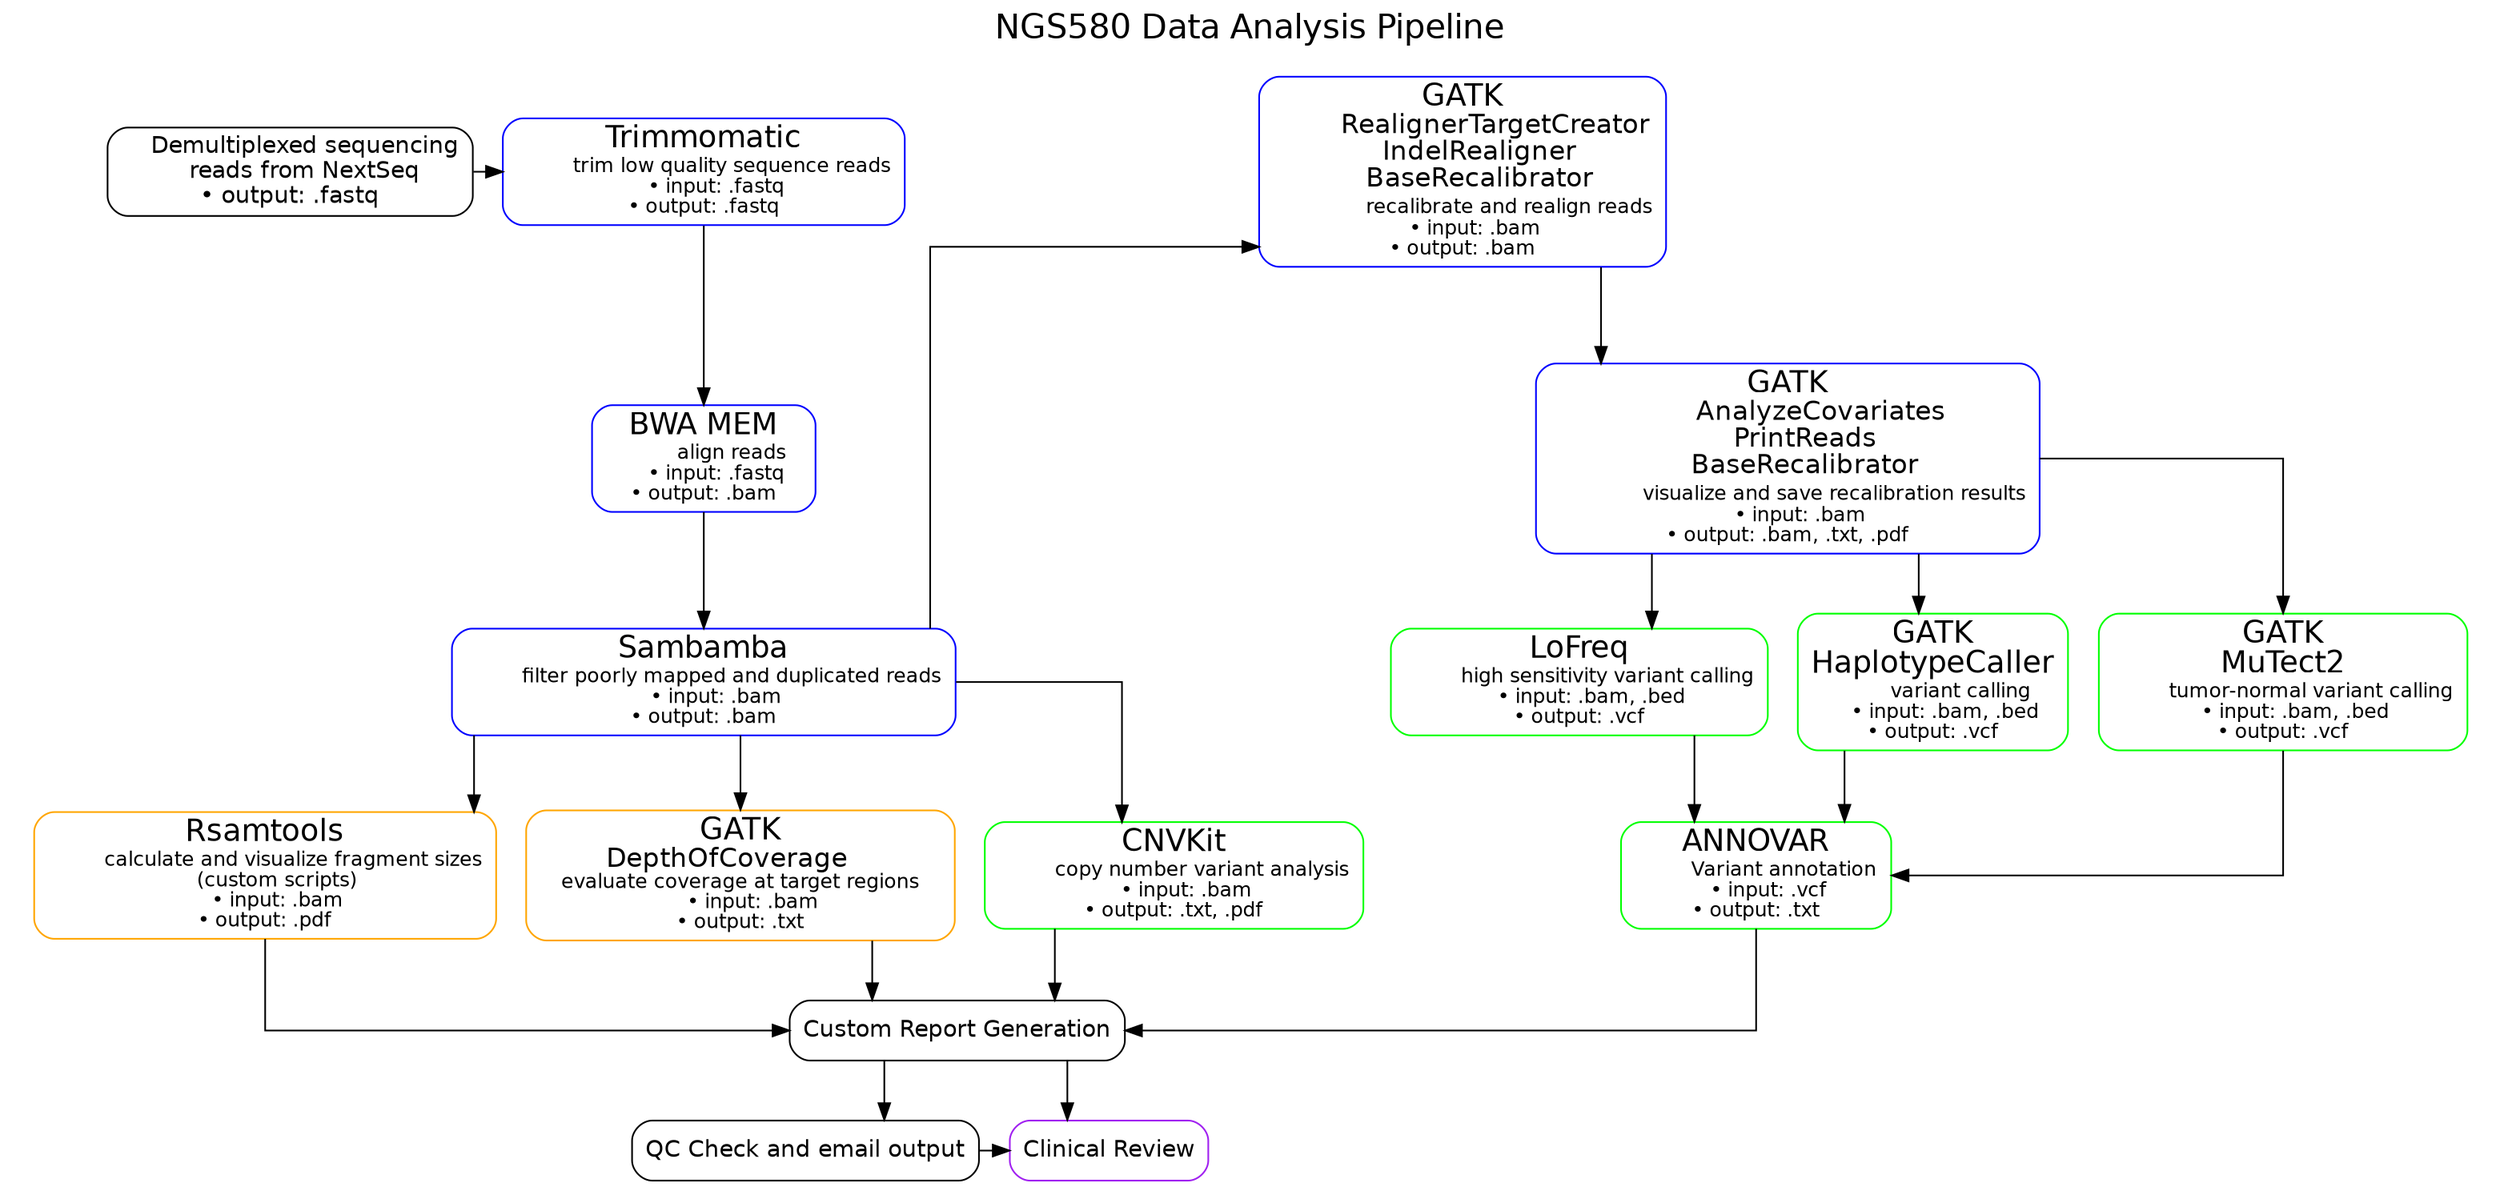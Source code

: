 digraph sns_pipeline {
// overall graph label
// label="NGS580 Data Analysis Pipeline\n\n"
label=<<FONT POINT-SIZE="20">NGS580 Data Analysis Pipeline</FONT><BR /><BR />>
labelloc="t";

graph [fontname = "helvetica"];
node [fontname = "helvetica"];
edge [fontname = "helvetica"];

// define all the nodes in the order of appearance
Start
Trimmomatic
BWA_MEM
Sambamba
Rsamtools
GATK_DepthOfCoverage
GATK_Realign
GATK_Recalibrate
CNV
LoFreq
GATK_HaplotypeCaller
GATK_MuTect2
ANNOVAR
Reporting
QC
Review

// add styles and labels to the pipeline steps
Start [
    label=<<FONT POINT-SIZE="14">
    Demultiplexed sequencing<BR />
    reads from NextSeq<BR />
    &#8226; output: .fastq
    </FONT>>,
    style=rounded, shape=box, color=Black
    ]

// pre-processing pipeline steps
Trimmomatic [
    label=<<FONT POINT-SIZE="18">Trimmomatic</FONT><BR />
    <FONT POINT-SIZE="12">
    trim low quality sequence reads<BR />
    &#8226; input: .fastq<BR />
    &#8226; output: .fastq
    </FONT>>,
    style=rounded, shape=box, color=Blue
    ]

BWA_MEM [
    label=<<FONT POINT-SIZE="18">BWA MEM</FONT><BR />
    <FONT POINT-SIZE="12">
    align reads<BR />
    &#8226; input: .fastq<BR />
    &#8226; output: .bam
    </FONT>>,
    style=rounded, shape=box, color=Blue
    ]

Sambamba [
    label=<<FONT POINT-SIZE="18">Sambamba</FONT><BR />
    <FONT POINT-SIZE="12">
    filter poorly mapped and duplicated reads<BR />
    &#8226; input: .bam<BR />
    &#8226; output: .bam
    </FONT>>,
    style=rounded, shape=box, color=Blue
    ]

GATK_Realign [
    label=<<FONT POINT-SIZE="18">GATK</FONT><BR />
    <FONT POINT-SIZE="16">
    RealignerTargetCreator<BR />
    IndelRealigner<BR />
    BaseRecalibrator<BR />
    </FONT>
    <FONT POINT-SIZE="12">
    recalibrate and realign reads<BR />
    &#8226; input: .bam<BR />
    &#8226; output: .bam
    </FONT>>,
    style=rounded, shape=box, color=Blue
    ]

GATK_Recalibrate [
    label=<<FONT POINT-SIZE="18">GATK</FONT><BR />
    <FONT POINT-SIZE="16">
    AnalyzeCovariates<BR />
    PrintReads<BR />
    BaseRecalibrator<BR />
    </FONT>
    <FONT POINT-SIZE="12">
    visualize and save recalibration results<BR />
    &#8226; input: .bam<BR />
    &#8226; output: .bam, .txt, .pdf
    </FONT>>,
    style=rounded, shape=box, color=Blue
    ]

// quality control pipeline steps -
Rsamtools [
    label=<<FONT POINT-SIZE="18">Rsamtools</FONT><BR />
    <FONT POINT-SIZE="12">
    calculate and visualize fragment sizes<BR />
    (custom scripts)<BR />
    &#8226; input: .bam<BR />
    &#8226; output: .pdf
    </FONT>>,
    style=rounded, shape=box, color=Orange
    ]

GATK_DepthOfCoverage [
    label=<<FONT POINT-SIZE="18">GATK<BR /></FONT>
    <FONT POINT-SIZE="16">
    DepthOfCoverage
    </FONT>
    <FONT POINT-SIZE="12">
    <BR />evaluate coverage at target regions<BR />
    &#8226; input: .bam<BR />
    &#8226; output: .txt
    </FONT>>,
    style=rounded, shape=box, color=Orange
    ]


// Variant Calling & analysis steps
LoFreq [
    label=<<FONT POINT-SIZE="18">LoFreq</FONT><BR />
    <FONT POINT-SIZE="12">
    high sensitivity variant calling<BR />
    &#8226; input: .bam, .bed<BR />
    &#8226; output: .vcf
    </FONT>>,
    style=rounded, shape=box, color=Green
    ]

GATK_HaplotypeCaller [
    label=<<FONT POINT-SIZE="18">GATK<BR />HaplotypeCaller</FONT><BR />
    <FONT POINT-SIZE="12">
    variant calling<BR />
    &#8226; input: .bam, .bed<BR />
    &#8226; output: .vcf
    </FONT>>,
    style=rounded, shape=box, color=Green
    ]

GATK_MuTect2 [
    label=<<FONT POINT-SIZE="18">GATK<BR />MuTect2</FONT><BR />
    <FONT POINT-SIZE="12">
    tumor-normal variant calling<BR />
    &#8226; input: .bam, .bed<BR />
    &#8226; output: .vcf
    </FONT>>,
    style=rounded, shape=box, color=Green
    ]

CNV [
    label=<<FONT POINT-SIZE="18">CNVKit</FONT><BR />
    <FONT POINT-SIZE="12">
    copy number variant analysis<BR />
    &#8226; input: .bam<BR />
    &#8226; output: .txt, .pdf
    </FONT>>,
    style=rounded, shape=box, color=Green
]

ANNOVAR [
    label=<<FONT POINT-SIZE="18">ANNOVAR</FONT><BR />
    <FONT POINT-SIZE="12">
    Variant annotation<BR />
    &#8226; input: .vcf<BR />
    &#8226; output: .txt
    </FONT>>,
    style=rounded, shape=box, color=Green
    ]

// custom downstream steps
Reporting [
    label=<<FONT POINT-SIZE="14">Custom Report Generation</FONT>>,
    style=rounded, shape=box, color=Black
    ]

QC [
    label=<<FONT POINT-SIZE="14">QC Check and email output</FONT>>,
    style=rounded, shape=box, color=Black
    ]

Review [
    label=<<FONT POINT-SIZE="14">Clinical Review</FONT>>,
    style=rounded, shape=box, color=Purple
    ]

// layout
subgraph cluster1 {
    style="invis"
    Trimmomatic -> BWA_MEM -> Sambamba
    Sambamba -> Rsamtools
    Sambamba -> GATK_DepthOfCoverage
    }

subgraph cluster2 {
    style="invis"
     GATK_Realign -> GATK_Recalibrate
     GATK_Recalibrate -> LoFreq -> ANNOVAR
     GATK_Recalibrate -> GATK_HaplotypeCaller -> ANNOVAR
     GATK_Recalibrate -> GATK_MuTect2 -> ANNOVAR
    }

splines="ortho"

{rank=same Start Trimmomatic GATK_Realign}
Start -> Trimmomatic

Sambamba -> CNV
CNV -> Reporting

Sambamba -> GATK_Realign //[constraint=false]
ANNOVAR -> Reporting

Rsamtools -> Reporting
GATK_DepthOfCoverage -> Reporting
{rank=same QC Review}

Reporting -> QC
Reporting -> Review
QC -> Review

}
